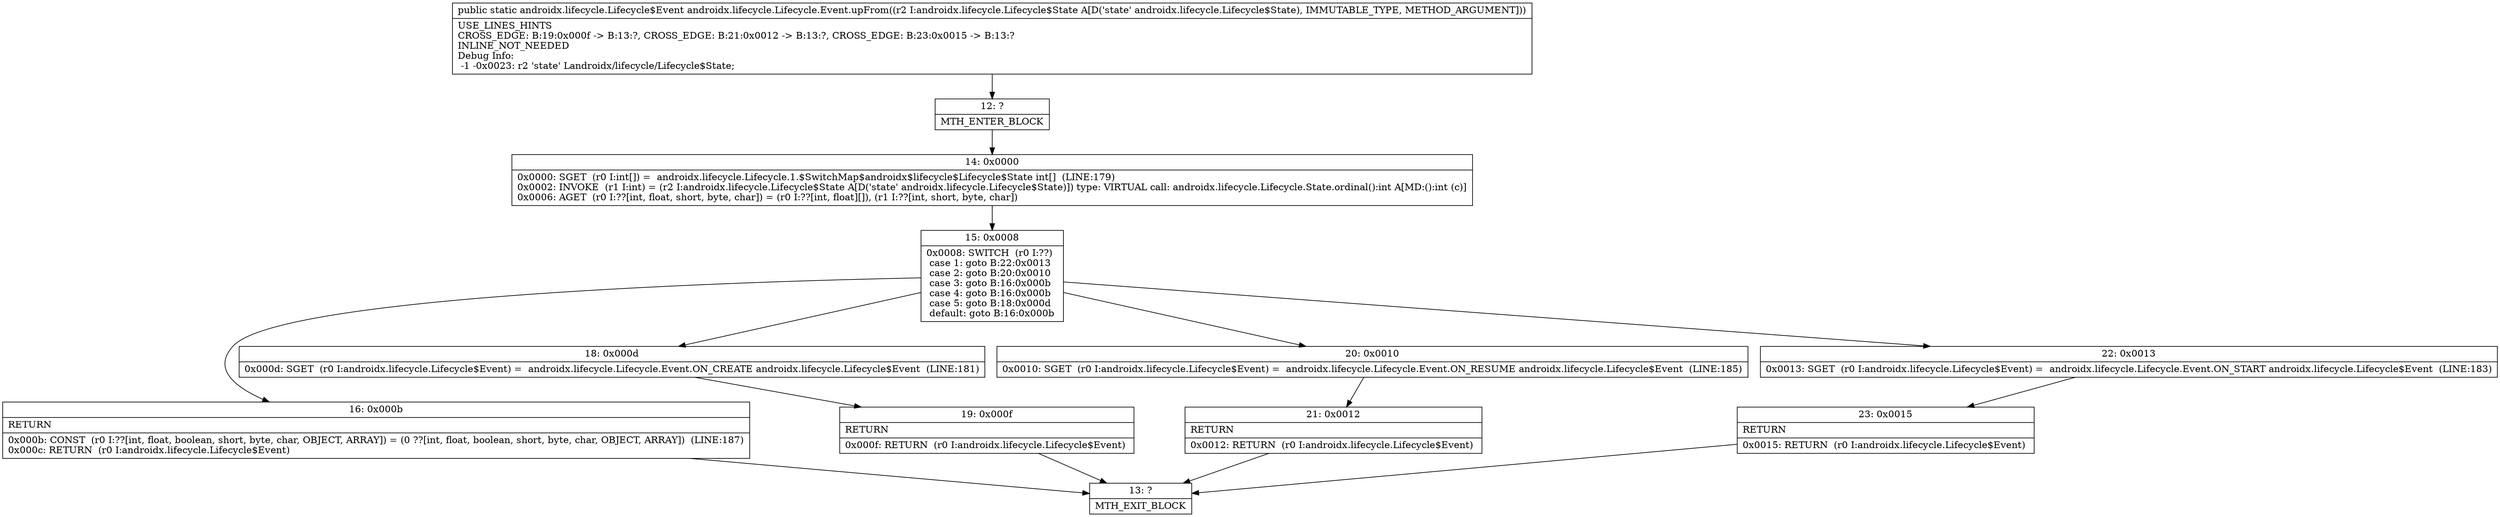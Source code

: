 digraph "CFG forandroidx.lifecycle.Lifecycle.Event.upFrom(Landroidx\/lifecycle\/Lifecycle$State;)Landroidx\/lifecycle\/Lifecycle$Event;" {
Node_12 [shape=record,label="{12\:\ ?|MTH_ENTER_BLOCK\l}"];
Node_14 [shape=record,label="{14\:\ 0x0000|0x0000: SGET  (r0 I:int[]) =  androidx.lifecycle.Lifecycle.1.$SwitchMap$androidx$lifecycle$Lifecycle$State int[]  (LINE:179)\l0x0002: INVOKE  (r1 I:int) = (r2 I:androidx.lifecycle.Lifecycle$State A[D('state' androidx.lifecycle.Lifecycle$State)]) type: VIRTUAL call: androidx.lifecycle.Lifecycle.State.ordinal():int A[MD:():int (c)]\l0x0006: AGET  (r0 I:??[int, float, short, byte, char]) = (r0 I:??[int, float][]), (r1 I:??[int, short, byte, char]) \l}"];
Node_15 [shape=record,label="{15\:\ 0x0008|0x0008: SWITCH  (r0 I:??)\l case 1: goto B:22:0x0013\l case 2: goto B:20:0x0010\l case 3: goto B:16:0x000b\l case 4: goto B:16:0x000b\l case 5: goto B:18:0x000d\l default: goto B:16:0x000b \l}"];
Node_16 [shape=record,label="{16\:\ 0x000b|RETURN\l|0x000b: CONST  (r0 I:??[int, float, boolean, short, byte, char, OBJECT, ARRAY]) = (0 ??[int, float, boolean, short, byte, char, OBJECT, ARRAY])  (LINE:187)\l0x000c: RETURN  (r0 I:androidx.lifecycle.Lifecycle$Event) \l}"];
Node_13 [shape=record,label="{13\:\ ?|MTH_EXIT_BLOCK\l}"];
Node_18 [shape=record,label="{18\:\ 0x000d|0x000d: SGET  (r0 I:androidx.lifecycle.Lifecycle$Event) =  androidx.lifecycle.Lifecycle.Event.ON_CREATE androidx.lifecycle.Lifecycle$Event  (LINE:181)\l}"];
Node_19 [shape=record,label="{19\:\ 0x000f|RETURN\l|0x000f: RETURN  (r0 I:androidx.lifecycle.Lifecycle$Event) \l}"];
Node_20 [shape=record,label="{20\:\ 0x0010|0x0010: SGET  (r0 I:androidx.lifecycle.Lifecycle$Event) =  androidx.lifecycle.Lifecycle.Event.ON_RESUME androidx.lifecycle.Lifecycle$Event  (LINE:185)\l}"];
Node_21 [shape=record,label="{21\:\ 0x0012|RETURN\l|0x0012: RETURN  (r0 I:androidx.lifecycle.Lifecycle$Event) \l}"];
Node_22 [shape=record,label="{22\:\ 0x0013|0x0013: SGET  (r0 I:androidx.lifecycle.Lifecycle$Event) =  androidx.lifecycle.Lifecycle.Event.ON_START androidx.lifecycle.Lifecycle$Event  (LINE:183)\l}"];
Node_23 [shape=record,label="{23\:\ 0x0015|RETURN\l|0x0015: RETURN  (r0 I:androidx.lifecycle.Lifecycle$Event) \l}"];
MethodNode[shape=record,label="{public static androidx.lifecycle.Lifecycle$Event androidx.lifecycle.Lifecycle.Event.upFrom((r2 I:androidx.lifecycle.Lifecycle$State A[D('state' androidx.lifecycle.Lifecycle$State), IMMUTABLE_TYPE, METHOD_ARGUMENT]))  | USE_LINES_HINTS\lCROSS_EDGE: B:19:0x000f \-\> B:13:?, CROSS_EDGE: B:21:0x0012 \-\> B:13:?, CROSS_EDGE: B:23:0x0015 \-\> B:13:?\lINLINE_NOT_NEEDED\lDebug Info:\l  \-1 \-0x0023: r2 'state' Landroidx\/lifecycle\/Lifecycle$State;\l}"];
MethodNode -> Node_12;Node_12 -> Node_14;
Node_14 -> Node_15;
Node_15 -> Node_16;
Node_15 -> Node_18;
Node_15 -> Node_20;
Node_15 -> Node_22;
Node_16 -> Node_13;
Node_18 -> Node_19;
Node_19 -> Node_13;
Node_20 -> Node_21;
Node_21 -> Node_13;
Node_22 -> Node_23;
Node_23 -> Node_13;
}

